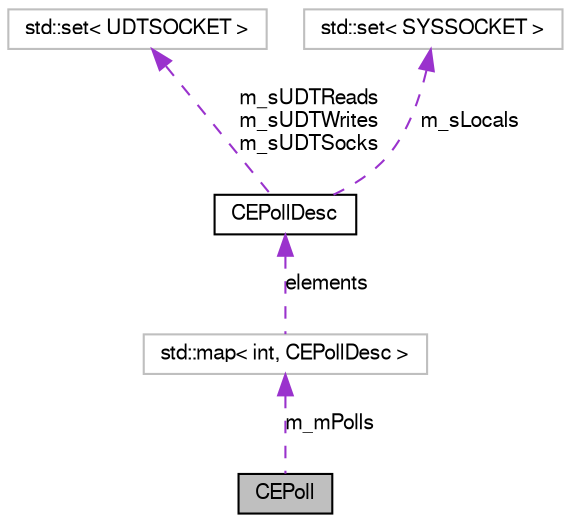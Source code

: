 digraph G
{
  bgcolor="transparent";
  edge [fontname="FreeSans",fontsize="10",labelfontname="FreeSans",labelfontsize="10"];
  node [fontname="FreeSans",fontsize="10",shape=record];
  Node1 [label="CEPoll",height=0.2,width=0.4,color="black", fillcolor="grey75", style="filled" fontcolor="black"];
  Node2 -> Node1 [dir=back,color="darkorchid3",fontsize="10",style="dashed",label="m_mPolls",fontname="FreeSans"];
  Node2 [label="std::map\< int, CEPollDesc \>",height=0.2,width=0.4,color="grey75"];
  Node3 -> Node2 [dir=back,color="darkorchid3",fontsize="10",style="dashed",label="elements",fontname="FreeSans"];
  Node3 [label="CEPollDesc",height=0.2,width=0.4,color="black",URL="$structCEPollDesc.html"];
  Node4 -> Node3 [dir=back,color="darkorchid3",fontsize="10",style="dashed",label="m_sUDTReads\nm_sUDTWrites\nm_sUDTSocks",fontname="FreeSans"];
  Node4 [label="std::set\< UDTSOCKET \>",height=0.2,width=0.4,color="grey75"];
  Node5 -> Node3 [dir=back,color="darkorchid3",fontsize="10",style="dashed",label="m_sLocals",fontname="FreeSans"];
  Node5 [label="std::set\< SYSSOCKET \>",height=0.2,width=0.4,color="grey75"];
}
